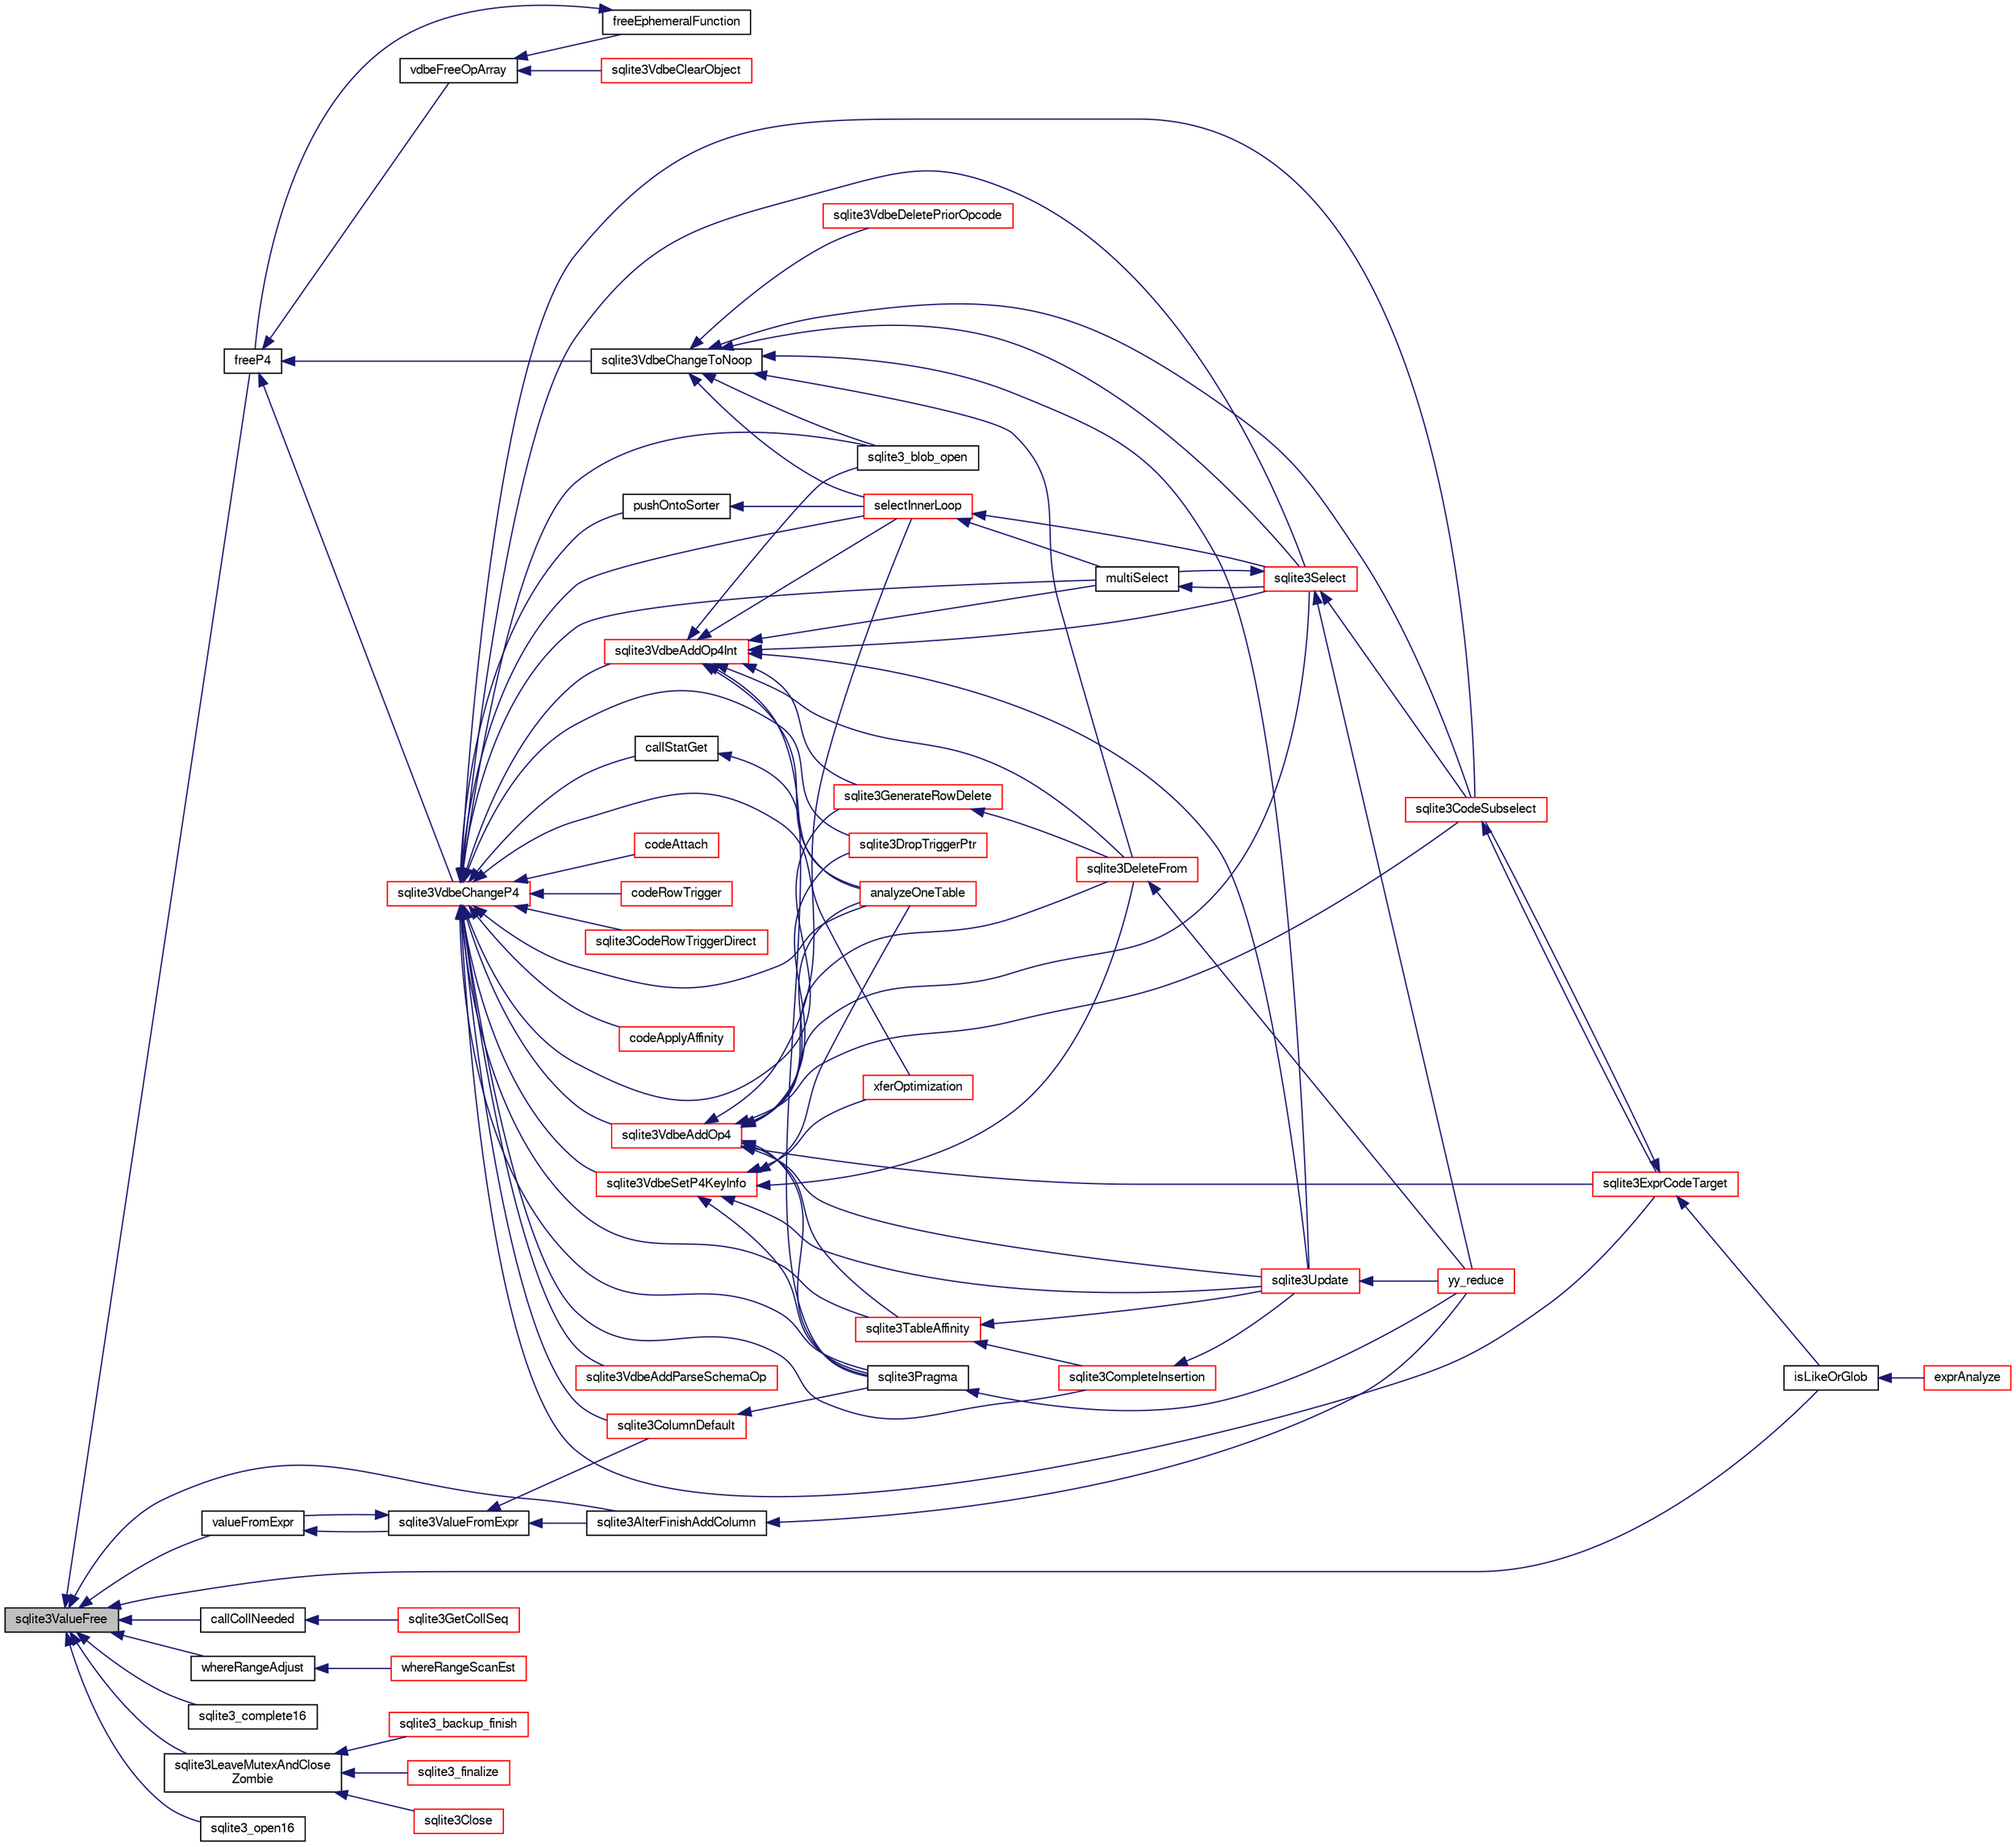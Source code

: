 digraph "sqlite3ValueFree"
{
  edge [fontname="FreeSans",fontsize="10",labelfontname="FreeSans",labelfontsize="10"];
  node [fontname="FreeSans",fontsize="10",shape=record];
  rankdir="LR";
  Node737227 [label="sqlite3ValueFree",height=0.2,width=0.4,color="black", fillcolor="grey75", style="filled", fontcolor="black"];
  Node737227 -> Node737228 [dir="back",color="midnightblue",fontsize="10",style="solid",fontname="FreeSans"];
  Node737228 [label="valueFromExpr",height=0.2,width=0.4,color="black", fillcolor="white", style="filled",URL="$sqlite3_8c.html#a08f91b27c0189e8b5bcdea6537466b7c"];
  Node737228 -> Node737229 [dir="back",color="midnightblue",fontsize="10",style="solid",fontname="FreeSans"];
  Node737229 [label="sqlite3ValueFromExpr",height=0.2,width=0.4,color="black", fillcolor="white", style="filled",URL="$sqlite3_8c.html#af103c812684544760641a1cd4d9745df"];
  Node737229 -> Node737228 [dir="back",color="midnightblue",fontsize="10",style="solid",fontname="FreeSans"];
  Node737229 -> Node737230 [dir="back",color="midnightblue",fontsize="10",style="solid",fontname="FreeSans"];
  Node737230 [label="sqlite3AlterFinishAddColumn",height=0.2,width=0.4,color="black", fillcolor="white", style="filled",URL="$sqlite3_8c.html#a392e1e5be904b01216faae16a77c2c31"];
  Node737230 -> Node737231 [dir="back",color="midnightblue",fontsize="10",style="solid",fontname="FreeSans"];
  Node737231 [label="yy_reduce",height=0.2,width=0.4,color="red", fillcolor="white", style="filled",URL="$sqlite3_8c.html#a7c419a9b25711c666a9a2449ef377f14"];
  Node737229 -> Node737233 [dir="back",color="midnightblue",fontsize="10",style="solid",fontname="FreeSans"];
  Node737233 [label="sqlite3ColumnDefault",height=0.2,width=0.4,color="red", fillcolor="white", style="filled",URL="$sqlite3_8c.html#a59f47949957801afdf53735549eacc7d"];
  Node737233 -> Node737268 [dir="back",color="midnightblue",fontsize="10",style="solid",fontname="FreeSans"];
  Node737268 [label="sqlite3Pragma",height=0.2,width=0.4,color="black", fillcolor="white", style="filled",URL="$sqlite3_8c.html#a111391370f58f8e6a6eca51fd34d62ed"];
  Node737268 -> Node737231 [dir="back",color="midnightblue",fontsize="10",style="solid",fontname="FreeSans"];
  Node737227 -> Node737308 [dir="back",color="midnightblue",fontsize="10",style="solid",fontname="FreeSans"];
  Node737308 [label="freeP4",height=0.2,width=0.4,color="black", fillcolor="white", style="filled",URL="$sqlite3_8c.html#aa1ec8debef2a9be5fe36a3082fd3e0f9"];
  Node737308 -> Node737309 [dir="back",color="midnightblue",fontsize="10",style="solid",fontname="FreeSans"];
  Node737309 [label="vdbeFreeOpArray",height=0.2,width=0.4,color="black", fillcolor="white", style="filled",URL="$sqlite3_8c.html#affa26b190a34b8772c3f4a4d06866c50"];
  Node737309 -> Node737310 [dir="back",color="midnightblue",fontsize="10",style="solid",fontname="FreeSans"];
  Node737310 [label="freeEphemeralFunction",height=0.2,width=0.4,color="black", fillcolor="white", style="filled",URL="$sqlite3_8c.html#ace0a45aad803937290f5495906773bc4"];
  Node737310 -> Node737308 [dir="back",color="midnightblue",fontsize="10",style="solid",fontname="FreeSans"];
  Node737309 -> Node737311 [dir="back",color="midnightblue",fontsize="10",style="solid",fontname="FreeSans"];
  Node737311 [label="sqlite3VdbeClearObject",height=0.2,width=0.4,color="red", fillcolor="white", style="filled",URL="$sqlite3_8c.html#aa36c8bd3814c4923416d35ef3454f979"];
  Node737308 -> Node737500 [dir="back",color="midnightblue",fontsize="10",style="solid",fontname="FreeSans"];
  Node737500 [label="sqlite3VdbeChangeToNoop",height=0.2,width=0.4,color="black", fillcolor="white", style="filled",URL="$sqlite3_8c.html#a807e82d6627750b2fa4685812da68a9d"];
  Node737500 -> Node737501 [dir="back",color="midnightblue",fontsize="10",style="solid",fontname="FreeSans"];
  Node737501 [label="sqlite3VdbeDeletePriorOpcode",height=0.2,width=0.4,color="red", fillcolor="white", style="filled",URL="$sqlite3_8c.html#a8d0b65afd7accc6358fafa417db050b3"];
  Node737500 -> Node737317 [dir="back",color="midnightblue",fontsize="10",style="solid",fontname="FreeSans"];
  Node737317 [label="sqlite3_blob_open",height=0.2,width=0.4,color="black", fillcolor="white", style="filled",URL="$sqlite3_8h.html#adb8ad839a5bdd62a43785132bc7dd518"];
  Node737500 -> Node737237 [dir="back",color="midnightblue",fontsize="10",style="solid",fontname="FreeSans"];
  Node737237 [label="sqlite3CodeSubselect",height=0.2,width=0.4,color="red", fillcolor="white", style="filled",URL="$sqlite3_8c.html#aa69b46d2204a1d1b110107a1be12ee0c"];
  Node737237 -> Node737236 [dir="back",color="midnightblue",fontsize="10",style="solid",fontname="FreeSans"];
  Node737236 [label="sqlite3ExprCodeTarget",height=0.2,width=0.4,color="red", fillcolor="white", style="filled",URL="$sqlite3_8c.html#a4f308397a0a3ed299ed31aaa1ae2a293"];
  Node737236 -> Node737237 [dir="back",color="midnightblue",fontsize="10",style="solid",fontname="FreeSans"];
  Node737236 -> Node737295 [dir="back",color="midnightblue",fontsize="10",style="solid",fontname="FreeSans"];
  Node737295 [label="isLikeOrGlob",height=0.2,width=0.4,color="black", fillcolor="white", style="filled",URL="$sqlite3_8c.html#a6c38e495198bf8976f68d1a6ebd74a50"];
  Node737295 -> Node737296 [dir="back",color="midnightblue",fontsize="10",style="solid",fontname="FreeSans"];
  Node737296 [label="exprAnalyze",height=0.2,width=0.4,color="red", fillcolor="white", style="filled",URL="$sqlite3_8c.html#acb10e48c9a4184a4edd9bfd5b14ad0b7"];
  Node737500 -> Node737255 [dir="back",color="midnightblue",fontsize="10",style="solid",fontname="FreeSans"];
  Node737255 [label="sqlite3DeleteFrom",height=0.2,width=0.4,color="red", fillcolor="white", style="filled",URL="$sqlite3_8c.html#ab9b4b45349188b49eabb23f94608a091"];
  Node737255 -> Node737231 [dir="back",color="midnightblue",fontsize="10",style="solid",fontname="FreeSans"];
  Node737500 -> Node737294 [dir="back",color="midnightblue",fontsize="10",style="solid",fontname="FreeSans"];
  Node737294 [label="selectInnerLoop",height=0.2,width=0.4,color="red", fillcolor="white", style="filled",URL="$sqlite3_8c.html#ababe0933661ebe67eb0e6074bb1fd411"];
  Node737294 -> Node737276 [dir="back",color="midnightblue",fontsize="10",style="solid",fontname="FreeSans"];
  Node737276 [label="multiSelect",height=0.2,width=0.4,color="black", fillcolor="white", style="filled",URL="$sqlite3_8c.html#a6456c61f3d9b2389738753cedfa24fa7"];
  Node737276 -> Node737273 [dir="back",color="midnightblue",fontsize="10",style="solid",fontname="FreeSans"];
  Node737273 [label="sqlite3Select",height=0.2,width=0.4,color="red", fillcolor="white", style="filled",URL="$sqlite3_8c.html#a2465ee8c956209ba4b272477b7c21a45"];
  Node737273 -> Node737237 [dir="back",color="midnightblue",fontsize="10",style="solid",fontname="FreeSans"];
  Node737273 -> Node737276 [dir="back",color="midnightblue",fontsize="10",style="solid",fontname="FreeSans"];
  Node737273 -> Node737231 [dir="back",color="midnightblue",fontsize="10",style="solid",fontname="FreeSans"];
  Node737294 -> Node737273 [dir="back",color="midnightblue",fontsize="10",style="solid",fontname="FreeSans"];
  Node737500 -> Node737273 [dir="back",color="midnightblue",fontsize="10",style="solid",fontname="FreeSans"];
  Node737500 -> Node737263 [dir="back",color="midnightblue",fontsize="10",style="solid",fontname="FreeSans"];
  Node737263 [label="sqlite3Update",height=0.2,width=0.4,color="red", fillcolor="white", style="filled",URL="$sqlite3_8c.html#ac5aa67c46e8cc8174566fabe6809fafa"];
  Node737263 -> Node737231 [dir="back",color="midnightblue",fontsize="10",style="solid",fontname="FreeSans"];
  Node737308 -> Node737502 [dir="back",color="midnightblue",fontsize="10",style="solid",fontname="FreeSans"];
  Node737502 [label="sqlite3VdbeChangeP4",height=0.2,width=0.4,color="red", fillcolor="white", style="filled",URL="$sqlite3_8c.html#add0d891a062d044a0c7e6fc072702830"];
  Node737502 -> Node737503 [dir="back",color="midnightblue",fontsize="10",style="solid",fontname="FreeSans"];
  Node737503 [label="sqlite3VdbeAddOp4",height=0.2,width=0.4,color="red", fillcolor="white", style="filled",URL="$sqlite3_8c.html#a739d7a47b1c11779283b7797ea7e1d4d"];
  Node737503 -> Node737237 [dir="back",color="midnightblue",fontsize="10",style="solid",fontname="FreeSans"];
  Node737503 -> Node737236 [dir="back",color="midnightblue",fontsize="10",style="solid",fontname="FreeSans"];
  Node737503 -> Node737304 [dir="back",color="midnightblue",fontsize="10",style="solid",fontname="FreeSans"];
  Node737304 [label="analyzeOneTable",height=0.2,width=0.4,color="red", fillcolor="white", style="filled",URL="$sqlite3_8c.html#a31d4182bf855943a5d0526dbb4987803"];
  Node737503 -> Node737255 [dir="back",color="midnightblue",fontsize="10",style="solid",fontname="FreeSans"];
  Node737503 -> Node737514 [dir="back",color="midnightblue",fontsize="10",style="solid",fontname="FreeSans"];
  Node737514 [label="sqlite3TableAffinity",height=0.2,width=0.4,color="red", fillcolor="white", style="filled",URL="$sqlite3_8c.html#abf99b52a40a6c443cf9936ac485db087"];
  Node737514 -> Node737515 [dir="back",color="midnightblue",fontsize="10",style="solid",fontname="FreeSans"];
  Node737515 [label="sqlite3CompleteInsertion",height=0.2,width=0.4,color="red", fillcolor="white", style="filled",URL="$sqlite3_8c.html#a782d99c5a597a450d4361d87d93e59f5"];
  Node737515 -> Node737263 [dir="back",color="midnightblue",fontsize="10",style="solid",fontname="FreeSans"];
  Node737514 -> Node737263 [dir="back",color="midnightblue",fontsize="10",style="solid",fontname="FreeSans"];
  Node737503 -> Node737268 [dir="back",color="midnightblue",fontsize="10",style="solid",fontname="FreeSans"];
  Node737503 -> Node737294 [dir="back",color="midnightblue",fontsize="10",style="solid",fontname="FreeSans"];
  Node737503 -> Node737273 [dir="back",color="midnightblue",fontsize="10",style="solid",fontname="FreeSans"];
  Node737503 -> Node737525 [dir="back",color="midnightblue",fontsize="10",style="solid",fontname="FreeSans"];
  Node737525 [label="sqlite3DropTriggerPtr",height=0.2,width=0.4,color="red", fillcolor="white", style="filled",URL="$sqlite3_8c.html#aa3a84617bfc76be1c61c27fc2b6d0b17"];
  Node737503 -> Node737263 [dir="back",color="midnightblue",fontsize="10",style="solid",fontname="FreeSans"];
  Node737502 -> Node737527 [dir="back",color="midnightblue",fontsize="10",style="solid",fontname="FreeSans"];
  Node737527 [label="sqlite3VdbeAddParseSchemaOp",height=0.2,width=0.4,color="red", fillcolor="white", style="filled",URL="$sqlite3_8c.html#a52c71cba3d53e0eb5c0c785ef9a7ec8f"];
  Node737502 -> Node737528 [dir="back",color="midnightblue",fontsize="10",style="solid",fontname="FreeSans"];
  Node737528 [label="sqlite3VdbeAddOp4Int",height=0.2,width=0.4,color="red", fillcolor="white", style="filled",URL="$sqlite3_8c.html#afff63410071bb7015a6392d8a7704b43"];
  Node737528 -> Node737317 [dir="back",color="midnightblue",fontsize="10",style="solid",fontname="FreeSans"];
  Node737528 -> Node737304 [dir="back",color="midnightblue",fontsize="10",style="solid",fontname="FreeSans"];
  Node737528 -> Node737255 [dir="back",color="midnightblue",fontsize="10",style="solid",fontname="FreeSans"];
  Node737528 -> Node737254 [dir="back",color="midnightblue",fontsize="10",style="solid",fontname="FreeSans"];
  Node737254 [label="sqlite3GenerateRowDelete",height=0.2,width=0.4,color="red", fillcolor="white", style="filled",URL="$sqlite3_8c.html#a2c76cbf3027fc18fdbb8cb4cd96b77d9"];
  Node737254 -> Node737255 [dir="back",color="midnightblue",fontsize="10",style="solid",fontname="FreeSans"];
  Node737528 -> Node737268 [dir="back",color="midnightblue",fontsize="10",style="solid",fontname="FreeSans"];
  Node737528 -> Node737294 [dir="back",color="midnightblue",fontsize="10",style="solid",fontname="FreeSans"];
  Node737528 -> Node737276 [dir="back",color="midnightblue",fontsize="10",style="solid",fontname="FreeSans"];
  Node737528 -> Node737273 [dir="back",color="midnightblue",fontsize="10",style="solid",fontname="FreeSans"];
  Node737528 -> Node737263 [dir="back",color="midnightblue",fontsize="10",style="solid",fontname="FreeSans"];
  Node737502 -> Node737533 [dir="back",color="midnightblue",fontsize="10",style="solid",fontname="FreeSans"];
  Node737533 [label="sqlite3VdbeSetP4KeyInfo",height=0.2,width=0.4,color="red", fillcolor="white", style="filled",URL="$sqlite3_8c.html#a342090b36fbf7fdace2a23b8efca030c"];
  Node737533 -> Node737304 [dir="back",color="midnightblue",fontsize="10",style="solid",fontname="FreeSans"];
  Node737533 -> Node737255 [dir="back",color="midnightblue",fontsize="10",style="solid",fontname="FreeSans"];
  Node737533 -> Node737354 [dir="back",color="midnightblue",fontsize="10",style="solid",fontname="FreeSans"];
  Node737354 [label="xferOptimization",height=0.2,width=0.4,color="red", fillcolor="white", style="filled",URL="$sqlite3_8c.html#ae85c90f7d064fe83f4ed930e708855d2"];
  Node737533 -> Node737268 [dir="back",color="midnightblue",fontsize="10",style="solid",fontname="FreeSans"];
  Node737533 -> Node737263 [dir="back",color="midnightblue",fontsize="10",style="solid",fontname="FreeSans"];
  Node737502 -> Node737317 [dir="back",color="midnightblue",fontsize="10",style="solid",fontname="FreeSans"];
  Node737502 -> Node737237 [dir="back",color="midnightblue",fontsize="10",style="solid",fontname="FreeSans"];
  Node737502 -> Node737236 [dir="back",color="midnightblue",fontsize="10",style="solid",fontname="FreeSans"];
  Node737502 -> Node737534 [dir="back",color="midnightblue",fontsize="10",style="solid",fontname="FreeSans"];
  Node737534 [label="callStatGet",height=0.2,width=0.4,color="black", fillcolor="white", style="filled",URL="$sqlite3_8c.html#aae801ecb4e01d271d64f1419f7ba0cfc"];
  Node737534 -> Node737304 [dir="back",color="midnightblue",fontsize="10",style="solid",fontname="FreeSans"];
  Node737502 -> Node737304 [dir="back",color="midnightblue",fontsize="10",style="solid",fontname="FreeSans"];
  Node737502 -> Node737286 [dir="back",color="midnightblue",fontsize="10",style="solid",fontname="FreeSans"];
  Node737286 [label="codeAttach",height=0.2,width=0.4,color="red", fillcolor="white", style="filled",URL="$sqlite3_8c.html#ade4e9e30d828a19c191fdcb098676d5b"];
  Node737502 -> Node737254 [dir="back",color="midnightblue",fontsize="10",style="solid",fontname="FreeSans"];
  Node737502 -> Node737514 [dir="back",color="midnightblue",fontsize="10",style="solid",fontname="FreeSans"];
  Node737502 -> Node737515 [dir="back",color="midnightblue",fontsize="10",style="solid",fontname="FreeSans"];
  Node737502 -> Node737354 [dir="back",color="midnightblue",fontsize="10",style="solid",fontname="FreeSans"];
  Node737502 -> Node737268 [dir="back",color="midnightblue",fontsize="10",style="solid",fontname="FreeSans"];
  Node737502 -> Node737293 [dir="back",color="midnightblue",fontsize="10",style="solid",fontname="FreeSans"];
  Node737293 [label="pushOntoSorter",height=0.2,width=0.4,color="black", fillcolor="white", style="filled",URL="$sqlite3_8c.html#a4555397beb584a386e7739cf022a6651"];
  Node737293 -> Node737294 [dir="back",color="midnightblue",fontsize="10",style="solid",fontname="FreeSans"];
  Node737502 -> Node737294 [dir="back",color="midnightblue",fontsize="10",style="solid",fontname="FreeSans"];
  Node737502 -> Node737276 [dir="back",color="midnightblue",fontsize="10",style="solid",fontname="FreeSans"];
  Node737502 -> Node737273 [dir="back",color="midnightblue",fontsize="10",style="solid",fontname="FreeSans"];
  Node737502 -> Node737525 [dir="back",color="midnightblue",fontsize="10",style="solid",fontname="FreeSans"];
  Node737502 -> Node737259 [dir="back",color="midnightblue",fontsize="10",style="solid",fontname="FreeSans"];
  Node737259 [label="codeRowTrigger",height=0.2,width=0.4,color="red", fillcolor="white", style="filled",URL="$sqlite3_8c.html#a463cea5aaaf388b560b206570a0022fc"];
  Node737502 -> Node737261 [dir="back",color="midnightblue",fontsize="10",style="solid",fontname="FreeSans"];
  Node737261 [label="sqlite3CodeRowTriggerDirect",height=0.2,width=0.4,color="red", fillcolor="white", style="filled",URL="$sqlite3_8c.html#ad92829f9001bcf89a0299dad5a48acd4"];
  Node737502 -> Node737233 [dir="back",color="midnightblue",fontsize="10",style="solid",fontname="FreeSans"];
  Node737502 -> Node737535 [dir="back",color="midnightblue",fontsize="10",style="solid",fontname="FreeSans"];
  Node737535 [label="codeApplyAffinity",height=0.2,width=0.4,color="red", fillcolor="white", style="filled",URL="$sqlite3_8c.html#a3b3a683e750abead3da9b53dd7d373d4"];
  Node737227 -> Node737230 [dir="back",color="midnightblue",fontsize="10",style="solid",fontname="FreeSans"];
  Node737227 -> Node737536 [dir="back",color="midnightblue",fontsize="10",style="solid",fontname="FreeSans"];
  Node737536 [label="callCollNeeded",height=0.2,width=0.4,color="black", fillcolor="white", style="filled",URL="$sqlite3_8c.html#a4b69d70c8956d161ab4ec05d87ae1054"];
  Node737536 -> Node737537 [dir="back",color="midnightblue",fontsize="10",style="solid",fontname="FreeSans"];
  Node737537 [label="sqlite3GetCollSeq",height=0.2,width=0.4,color="red", fillcolor="white", style="filled",URL="$sqlite3_8c.html#a4ed2e10e20f9616894d068c6c73c3134"];
  Node737227 -> Node737295 [dir="back",color="midnightblue",fontsize="10",style="solid",fontname="FreeSans"];
  Node737227 -> Node737558 [dir="back",color="midnightblue",fontsize="10",style="solid",fontname="FreeSans"];
  Node737558 [label="whereRangeAdjust",height=0.2,width=0.4,color="black", fillcolor="white", style="filled",URL="$sqlite3_8c.html#a1b94c28528c76286e51c1211e9c7ca9e"];
  Node737558 -> Node737559 [dir="back",color="midnightblue",fontsize="10",style="solid",fontname="FreeSans"];
  Node737559 [label="whereRangeScanEst",height=0.2,width=0.4,color="red", fillcolor="white", style="filled",URL="$sqlite3_8c.html#a8815a2e7d35f2f543cfc93ff09af2315"];
  Node737227 -> Node737561 [dir="back",color="midnightblue",fontsize="10",style="solid",fontname="FreeSans"];
  Node737561 [label="sqlite3_complete16",height=0.2,width=0.4,color="black", fillcolor="white", style="filled",URL="$sqlite3_8h.html#a3260341c2ef82787acca48414a1d03a1"];
  Node737227 -> Node737464 [dir="back",color="midnightblue",fontsize="10",style="solid",fontname="FreeSans"];
  Node737464 [label="sqlite3LeaveMutexAndClose\lZombie",height=0.2,width=0.4,color="black", fillcolor="white", style="filled",URL="$sqlite3_8c.html#afe3a37c29dcb0fe9fc15fe07a3976f59"];
  Node737464 -> Node737465 [dir="back",color="midnightblue",fontsize="10",style="solid",fontname="FreeSans"];
  Node737465 [label="sqlite3_backup_finish",height=0.2,width=0.4,color="red", fillcolor="white", style="filled",URL="$sqlite3_8h.html#a176857dd58d99be53b6d7305533e0048"];
  Node737464 -> Node737315 [dir="back",color="midnightblue",fontsize="10",style="solid",fontname="FreeSans"];
  Node737315 [label="sqlite3_finalize",height=0.2,width=0.4,color="red", fillcolor="white", style="filled",URL="$sqlite3_8h.html#a801195c0f771d40bb4be1e40f3b88945"];
  Node737464 -> Node737466 [dir="back",color="midnightblue",fontsize="10",style="solid",fontname="FreeSans"];
  Node737466 [label="sqlite3Close",height=0.2,width=0.4,color="red", fillcolor="white", style="filled",URL="$sqlite3_8c.html#aa9f2e73837bba8d721dbde0964ffce11"];
  Node737227 -> Node737473 [dir="back",color="midnightblue",fontsize="10",style="solid",fontname="FreeSans"];
  Node737473 [label="sqlite3_open16",height=0.2,width=0.4,color="black", fillcolor="white", style="filled",URL="$sqlite3_8h.html#adbc401bb96713f32e553db32f6f3ca33"];
}
